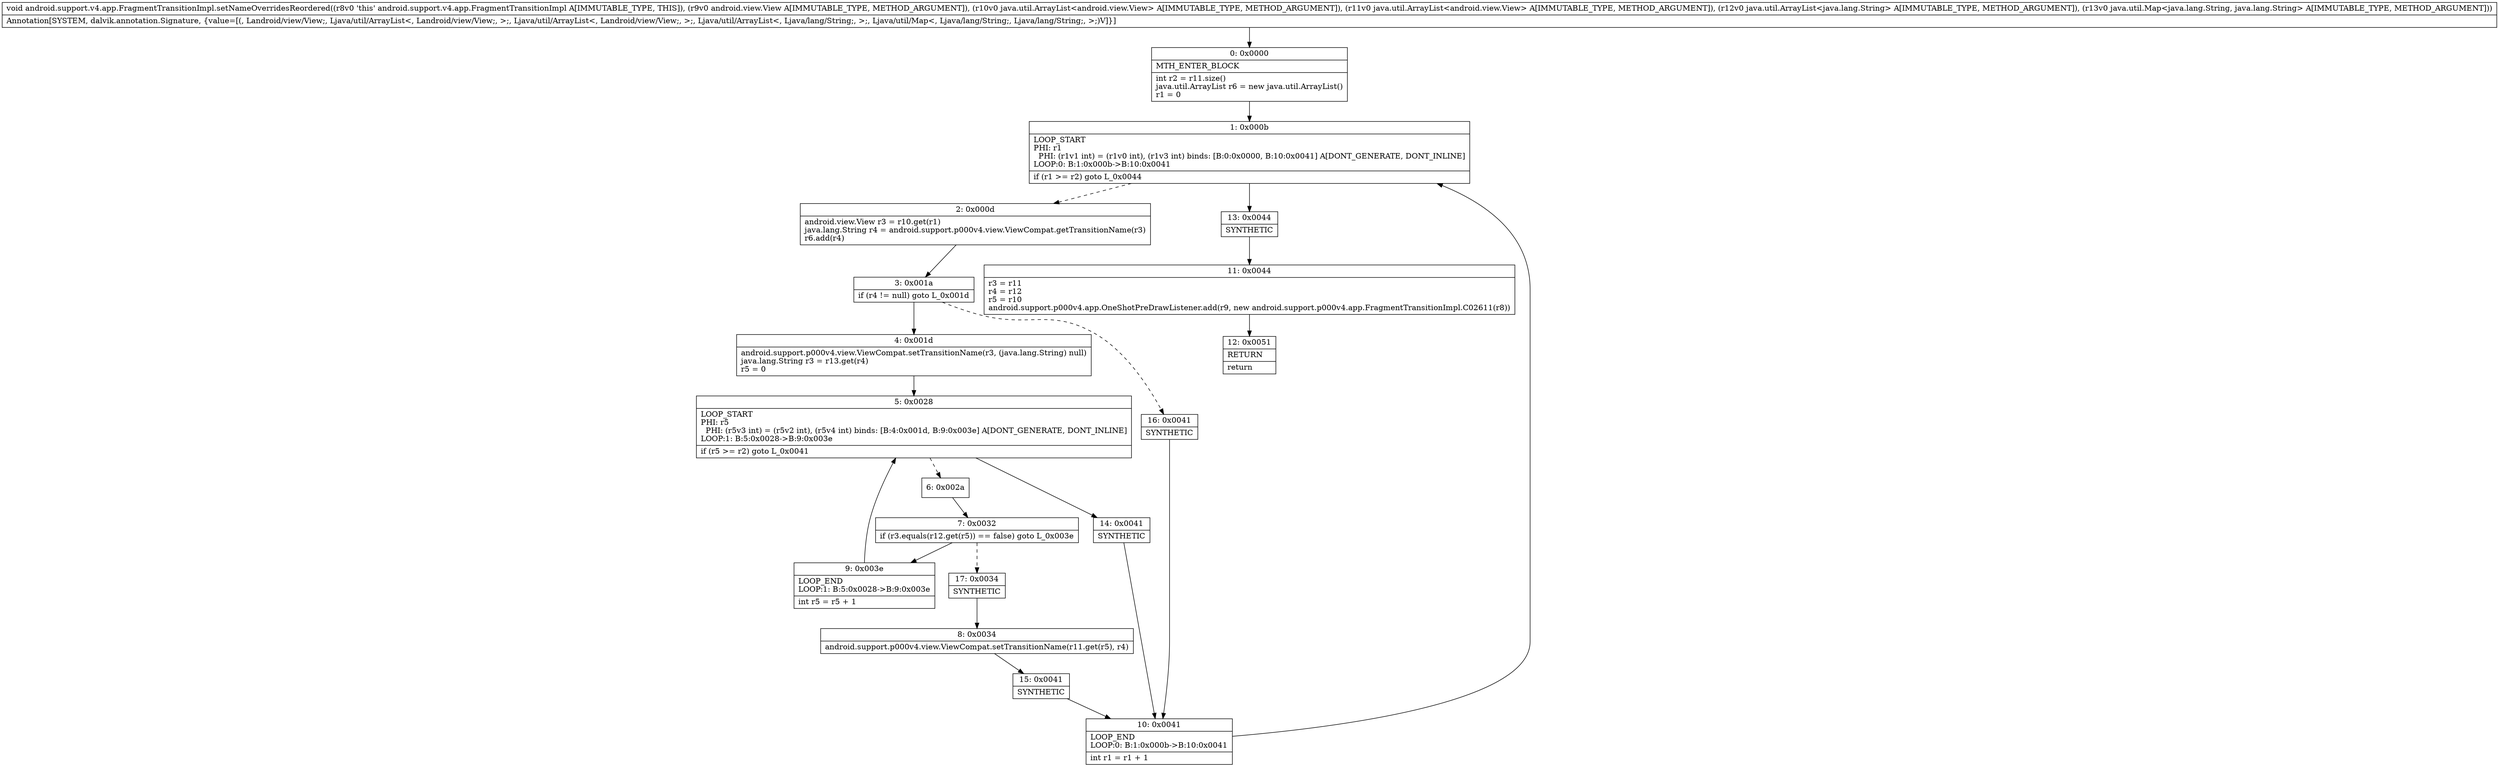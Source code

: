 digraph "CFG forandroid.support.v4.app.FragmentTransitionImpl.setNameOverridesReordered(Landroid\/view\/View;Ljava\/util\/ArrayList;Ljava\/util\/ArrayList;Ljava\/util\/ArrayList;Ljava\/util\/Map;)V" {
Node_0 [shape=record,label="{0\:\ 0x0000|MTH_ENTER_BLOCK\l|int r2 = r11.size()\ljava.util.ArrayList r6 = new java.util.ArrayList()\lr1 = 0\l}"];
Node_1 [shape=record,label="{1\:\ 0x000b|LOOP_START\lPHI: r1 \l  PHI: (r1v1 int) = (r1v0 int), (r1v3 int) binds: [B:0:0x0000, B:10:0x0041] A[DONT_GENERATE, DONT_INLINE]\lLOOP:0: B:1:0x000b\-\>B:10:0x0041\l|if (r1 \>= r2) goto L_0x0044\l}"];
Node_2 [shape=record,label="{2\:\ 0x000d|android.view.View r3 = r10.get(r1)\ljava.lang.String r4 = android.support.p000v4.view.ViewCompat.getTransitionName(r3)\lr6.add(r4)\l}"];
Node_3 [shape=record,label="{3\:\ 0x001a|if (r4 != null) goto L_0x001d\l}"];
Node_4 [shape=record,label="{4\:\ 0x001d|android.support.p000v4.view.ViewCompat.setTransitionName(r3, (java.lang.String) null)\ljava.lang.String r3 = r13.get(r4)\lr5 = 0\l}"];
Node_5 [shape=record,label="{5\:\ 0x0028|LOOP_START\lPHI: r5 \l  PHI: (r5v3 int) = (r5v2 int), (r5v4 int) binds: [B:4:0x001d, B:9:0x003e] A[DONT_GENERATE, DONT_INLINE]\lLOOP:1: B:5:0x0028\-\>B:9:0x003e\l|if (r5 \>= r2) goto L_0x0041\l}"];
Node_6 [shape=record,label="{6\:\ 0x002a}"];
Node_7 [shape=record,label="{7\:\ 0x0032|if (r3.equals(r12.get(r5)) == false) goto L_0x003e\l}"];
Node_8 [shape=record,label="{8\:\ 0x0034|android.support.p000v4.view.ViewCompat.setTransitionName(r11.get(r5), r4)\l}"];
Node_9 [shape=record,label="{9\:\ 0x003e|LOOP_END\lLOOP:1: B:5:0x0028\-\>B:9:0x003e\l|int r5 = r5 + 1\l}"];
Node_10 [shape=record,label="{10\:\ 0x0041|LOOP_END\lLOOP:0: B:1:0x000b\-\>B:10:0x0041\l|int r1 = r1 + 1\l}"];
Node_11 [shape=record,label="{11\:\ 0x0044|r3 = r11\lr4 = r12\lr5 = r10\landroid.support.p000v4.app.OneShotPreDrawListener.add(r9, new android.support.p000v4.app.FragmentTransitionImpl.C02611(r8))\l}"];
Node_12 [shape=record,label="{12\:\ 0x0051|RETURN\l|return\l}"];
Node_13 [shape=record,label="{13\:\ 0x0044|SYNTHETIC\l}"];
Node_14 [shape=record,label="{14\:\ 0x0041|SYNTHETIC\l}"];
Node_15 [shape=record,label="{15\:\ 0x0041|SYNTHETIC\l}"];
Node_16 [shape=record,label="{16\:\ 0x0041|SYNTHETIC\l}"];
Node_17 [shape=record,label="{17\:\ 0x0034|SYNTHETIC\l}"];
MethodNode[shape=record,label="{void android.support.v4.app.FragmentTransitionImpl.setNameOverridesReordered((r8v0 'this' android.support.v4.app.FragmentTransitionImpl A[IMMUTABLE_TYPE, THIS]), (r9v0 android.view.View A[IMMUTABLE_TYPE, METHOD_ARGUMENT]), (r10v0 java.util.ArrayList\<android.view.View\> A[IMMUTABLE_TYPE, METHOD_ARGUMENT]), (r11v0 java.util.ArrayList\<android.view.View\> A[IMMUTABLE_TYPE, METHOD_ARGUMENT]), (r12v0 java.util.ArrayList\<java.lang.String\> A[IMMUTABLE_TYPE, METHOD_ARGUMENT]), (r13v0 java.util.Map\<java.lang.String, java.lang.String\> A[IMMUTABLE_TYPE, METHOD_ARGUMENT]))  | Annotation[SYSTEM, dalvik.annotation.Signature, \{value=[(, Landroid\/view\/View;, Ljava\/util\/ArrayList\<, Landroid\/view\/View;, \>;, Ljava\/util\/ArrayList\<, Landroid\/view\/View;, \>;, Ljava\/util\/ArrayList\<, Ljava\/lang\/String;, \>;, Ljava\/util\/Map\<, Ljava\/lang\/String;, Ljava\/lang\/String;, \>;)V]\}]\l}"];
MethodNode -> Node_0;
Node_0 -> Node_1;
Node_1 -> Node_2[style=dashed];
Node_1 -> Node_13;
Node_2 -> Node_3;
Node_3 -> Node_4;
Node_3 -> Node_16[style=dashed];
Node_4 -> Node_5;
Node_5 -> Node_6[style=dashed];
Node_5 -> Node_14;
Node_6 -> Node_7;
Node_7 -> Node_9;
Node_7 -> Node_17[style=dashed];
Node_8 -> Node_15;
Node_9 -> Node_5;
Node_10 -> Node_1;
Node_11 -> Node_12;
Node_13 -> Node_11;
Node_14 -> Node_10;
Node_15 -> Node_10;
Node_16 -> Node_10;
Node_17 -> Node_8;
}

